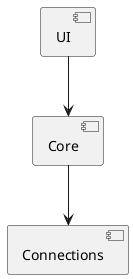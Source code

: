 @startuml ArchLevel1
' skinparam componentBackgroundColor White

[UI] --> [Core]
[Core] --> [Connections]
@enduml